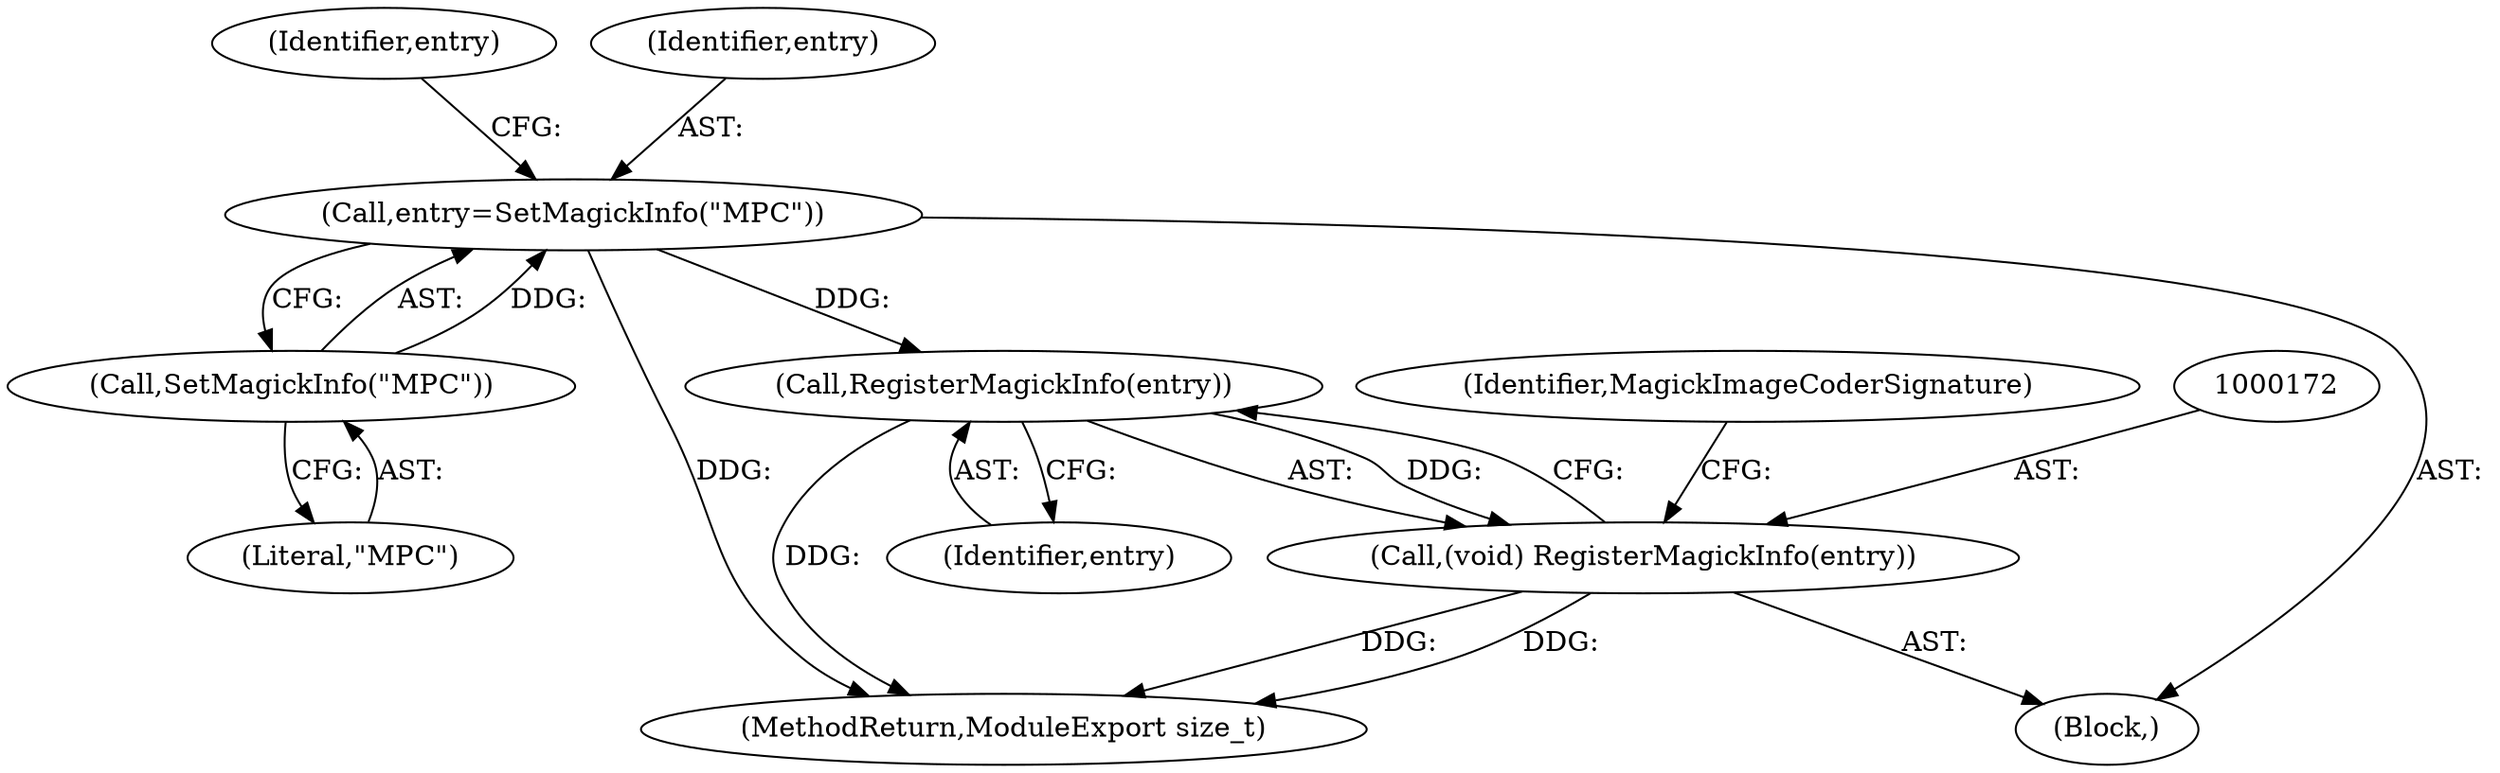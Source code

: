 digraph "0_ImageMagick_529ff26b68febb2ac03062c58452ea0b4c6edbc1@pointer" {
"1000129" [label="(Call,entry=SetMagickInfo(\"MPC\"))"];
"1000131" [label="(Call,SetMagickInfo(\"MPC\"))"];
"1000173" [label="(Call,RegisterMagickInfo(entry))"];
"1000171" [label="(Call,(void) RegisterMagickInfo(entry))"];
"1000129" [label="(Call,entry=SetMagickInfo(\"MPC\"))"];
"1000135" [label="(Identifier,entry)"];
"1000177" [label="(MethodReturn,ModuleExport size_t)"];
"1000130" [label="(Identifier,entry)"];
"1000131" [label="(Call,SetMagickInfo(\"MPC\"))"];
"1000176" [label="(Identifier,MagickImageCoderSignature)"];
"1000174" [label="(Identifier,entry)"];
"1000173" [label="(Call,RegisterMagickInfo(entry))"];
"1000102" [label="(Block,)"];
"1000132" [label="(Literal,\"MPC\")"];
"1000171" [label="(Call,(void) RegisterMagickInfo(entry))"];
"1000129" -> "1000102"  [label="AST: "];
"1000129" -> "1000131"  [label="CFG: "];
"1000130" -> "1000129"  [label="AST: "];
"1000131" -> "1000129"  [label="AST: "];
"1000135" -> "1000129"  [label="CFG: "];
"1000129" -> "1000177"  [label="DDG: "];
"1000131" -> "1000129"  [label="DDG: "];
"1000129" -> "1000173"  [label="DDG: "];
"1000131" -> "1000132"  [label="CFG: "];
"1000132" -> "1000131"  [label="AST: "];
"1000173" -> "1000171"  [label="AST: "];
"1000173" -> "1000174"  [label="CFG: "];
"1000174" -> "1000173"  [label="AST: "];
"1000171" -> "1000173"  [label="CFG: "];
"1000173" -> "1000177"  [label="DDG: "];
"1000173" -> "1000171"  [label="DDG: "];
"1000171" -> "1000102"  [label="AST: "];
"1000172" -> "1000171"  [label="AST: "];
"1000176" -> "1000171"  [label="CFG: "];
"1000171" -> "1000177"  [label="DDG: "];
"1000171" -> "1000177"  [label="DDG: "];
}
